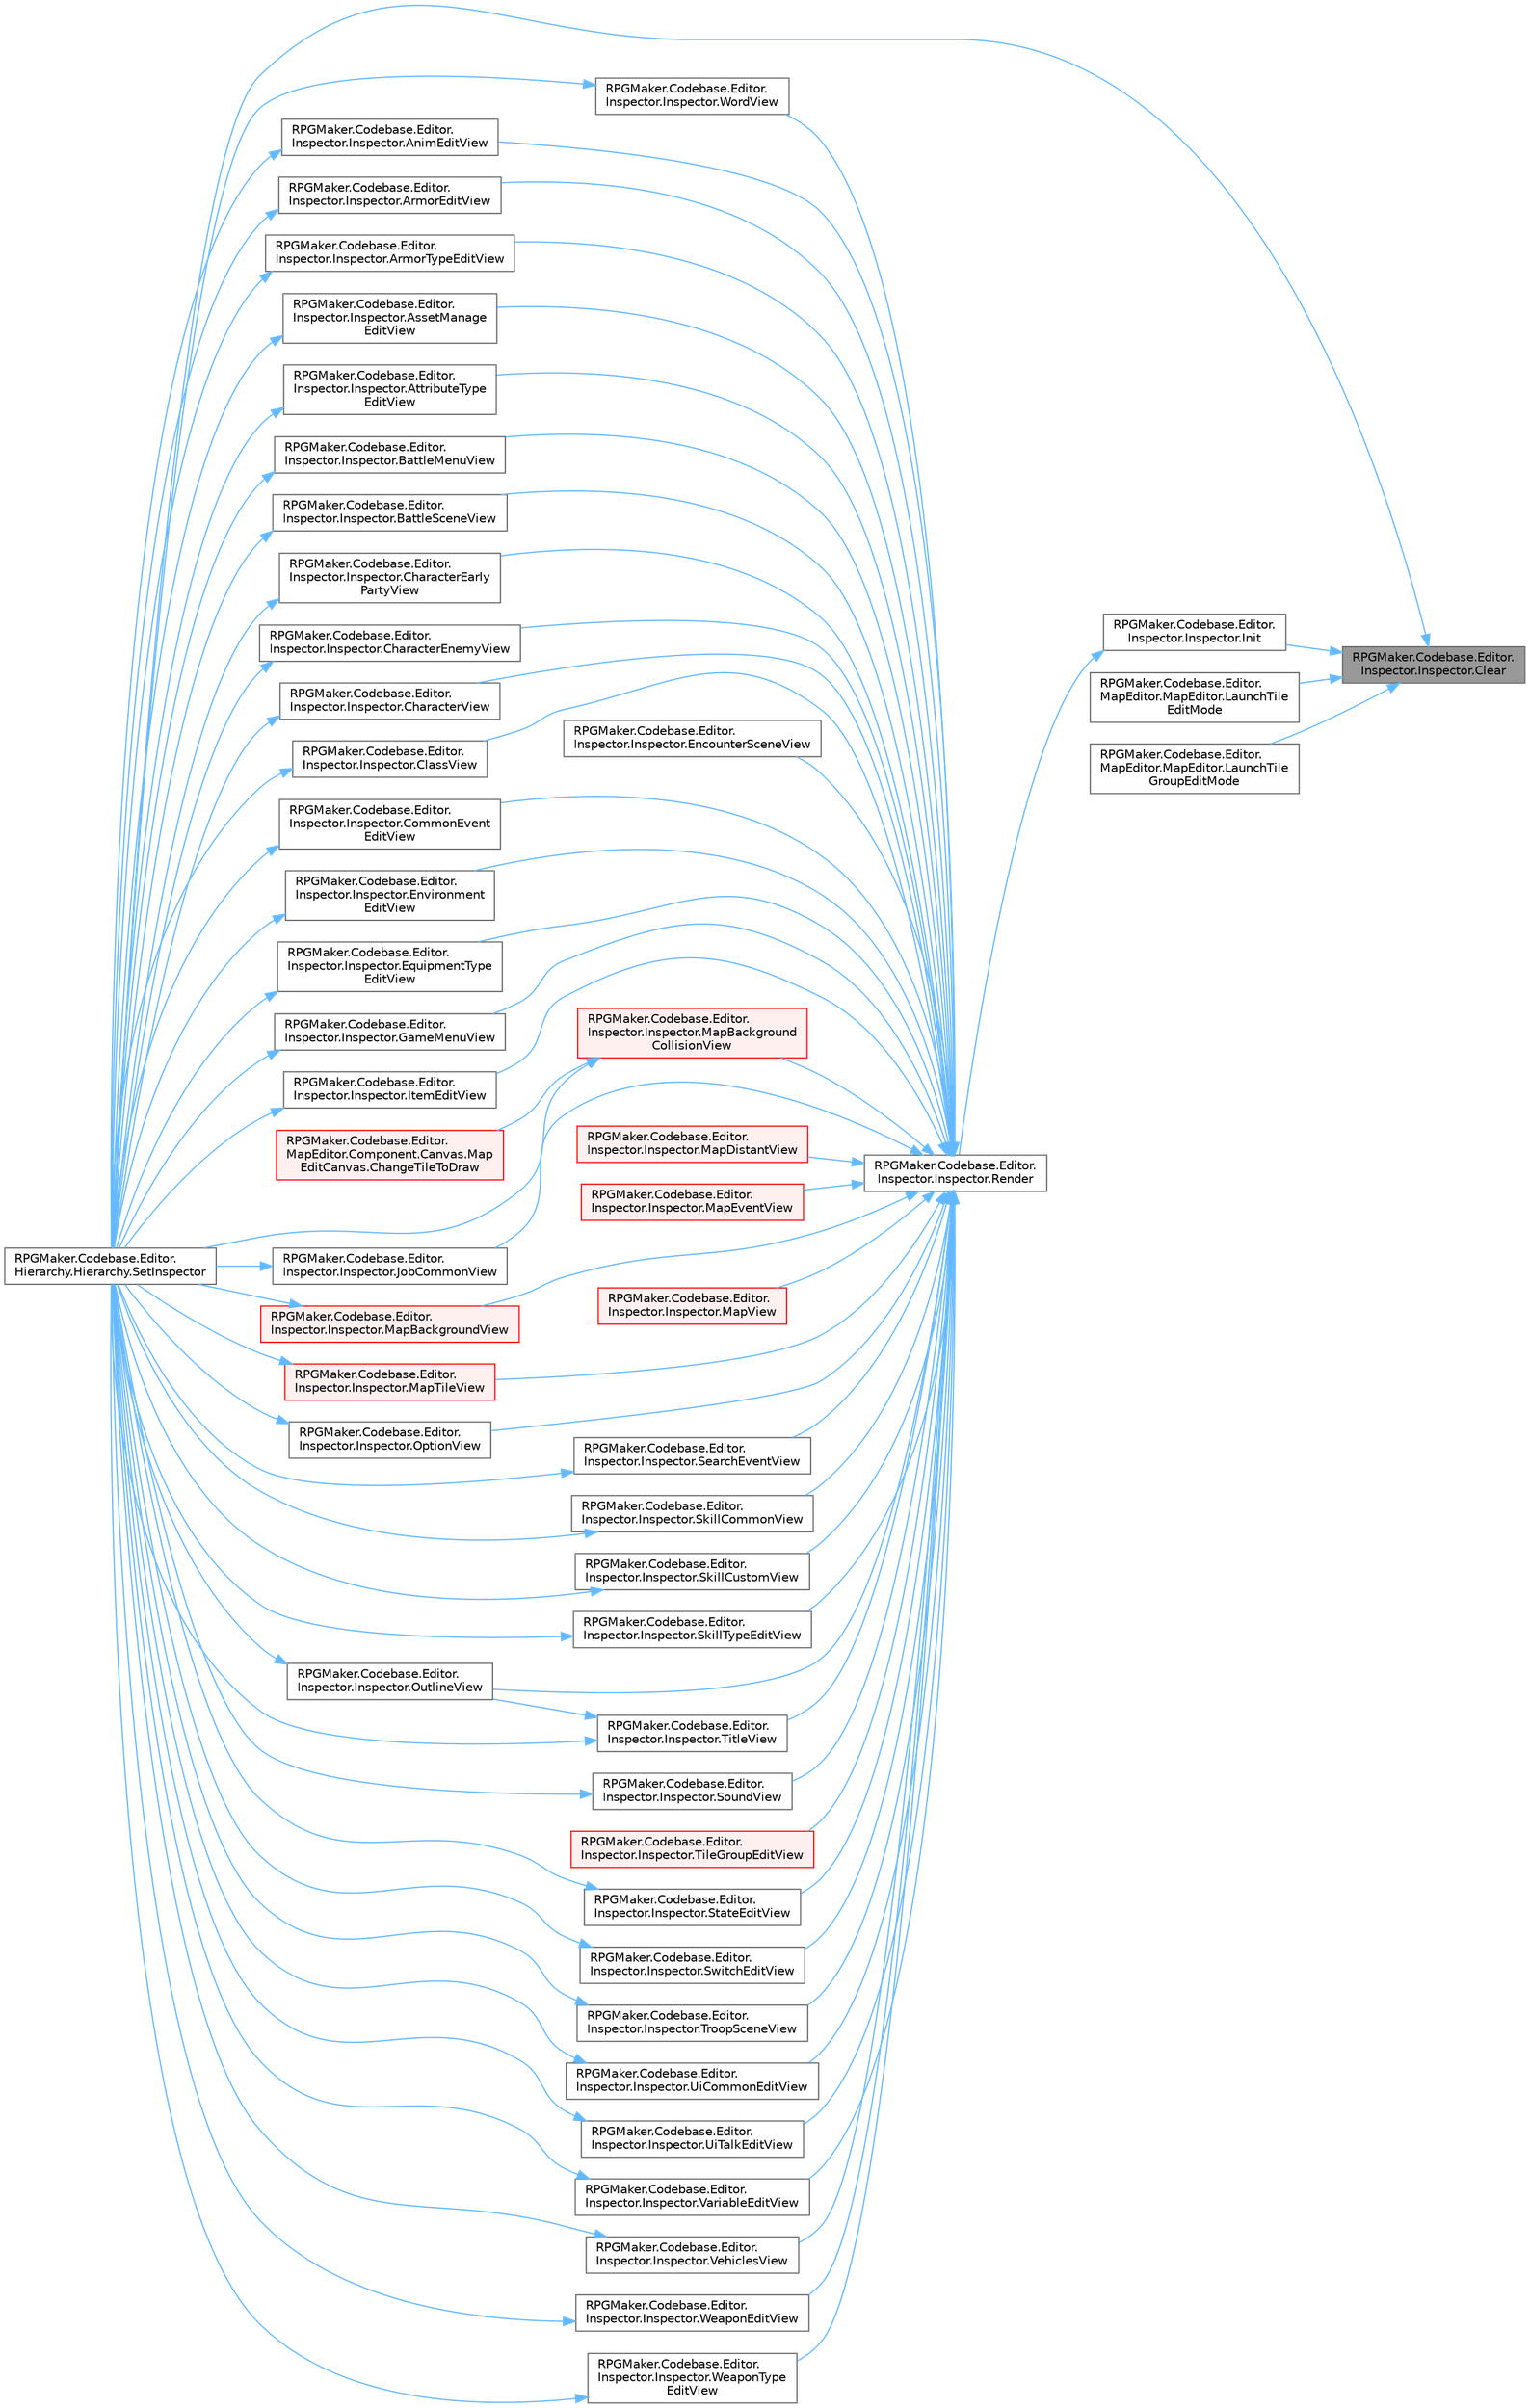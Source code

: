 digraph "RPGMaker.Codebase.Editor.Inspector.Inspector.Clear"
{
 // LATEX_PDF_SIZE
  bgcolor="transparent";
  edge [fontname=Helvetica,fontsize=10,labelfontname=Helvetica,labelfontsize=10];
  node [fontname=Helvetica,fontsize=10,shape=box,height=0.2,width=0.4];
  rankdir="RL";
  Node1 [id="Node000001",label="RPGMaker.Codebase.Editor.\lInspector.Inspector.Clear",height=0.2,width=0.4,color="gray40", fillcolor="grey60", style="filled", fontcolor="black",tooltip=" "];
  Node1 -> Node2 [id="edge1_Node000001_Node000002",dir="back",color="steelblue1",style="solid",tooltip=" "];
  Node2 [id="Node000002",label="RPGMaker.Codebase.Editor.\lInspector.Inspector.Init",height=0.2,width=0.4,color="grey40", fillcolor="white", style="filled",URL="$d4/da1/class_r_p_g_maker_1_1_codebase_1_1_editor_1_1_inspector_1_1_inspector.html#a9fd159ca00e34217c8748d03a72a95cc",tooltip=" "];
  Node2 -> Node3 [id="edge2_Node000002_Node000003",dir="back",color="steelblue1",style="solid",tooltip=" "];
  Node3 [id="Node000003",label="RPGMaker.Codebase.Editor.\lInspector.Inspector.Render",height=0.2,width=0.4,color="grey40", fillcolor="white", style="filled",URL="$d4/da1/class_r_p_g_maker_1_1_codebase_1_1_editor_1_1_inspector_1_1_inspector.html#a1b3b17d52311ea244b18b389df8c2b5c",tooltip=" "];
  Node3 -> Node4 [id="edge3_Node000003_Node000004",dir="back",color="steelblue1",style="solid",tooltip=" "];
  Node4 [id="Node000004",label="RPGMaker.Codebase.Editor.\lInspector.Inspector.AnimEditView",height=0.2,width=0.4,color="grey40", fillcolor="white", style="filled",URL="$d4/da1/class_r_p_g_maker_1_1_codebase_1_1_editor_1_1_inspector_1_1_inspector.html#a509803d12ea708cd6c392a1a0dde5493",tooltip=" "];
  Node4 -> Node5 [id="edge4_Node000004_Node000005",dir="back",color="steelblue1",style="solid",tooltip=" "];
  Node5 [id="Node000005",label="RPGMaker.Codebase.Editor.\lHierarchy.Hierarchy.SetInspector",height=0.2,width=0.4,color="grey40", fillcolor="white", style="filled",URL="$de/ddc/class_r_p_g_maker_1_1_codebase_1_1_editor_1_1_hierarchy_1_1_hierarchy.html#a2b194448f5fcca77e60d5bc10f9ddbb7",tooltip="最後に開いていたインスペクターを開く"];
  Node3 -> Node6 [id="edge5_Node000003_Node000006",dir="back",color="steelblue1",style="solid",tooltip=" "];
  Node6 [id="Node000006",label="RPGMaker.Codebase.Editor.\lInspector.Inspector.ArmorEditView",height=0.2,width=0.4,color="grey40", fillcolor="white", style="filled",URL="$d4/da1/class_r_p_g_maker_1_1_codebase_1_1_editor_1_1_inspector_1_1_inspector.html#a3ab6da823fe2ed13d304daeb3821272e",tooltip=" "];
  Node6 -> Node5 [id="edge6_Node000006_Node000005",dir="back",color="steelblue1",style="solid",tooltip=" "];
  Node3 -> Node7 [id="edge7_Node000003_Node000007",dir="back",color="steelblue1",style="solid",tooltip=" "];
  Node7 [id="Node000007",label="RPGMaker.Codebase.Editor.\lInspector.Inspector.ArmorTypeEditView",height=0.2,width=0.4,color="grey40", fillcolor="white", style="filled",URL="$d4/da1/class_r_p_g_maker_1_1_codebase_1_1_editor_1_1_inspector_1_1_inspector.html#a48e3099e97f4696aaeb5e5cdaba5f8c1",tooltip=" "];
  Node7 -> Node5 [id="edge8_Node000007_Node000005",dir="back",color="steelblue1",style="solid",tooltip=" "];
  Node3 -> Node8 [id="edge9_Node000003_Node000008",dir="back",color="steelblue1",style="solid",tooltip=" "];
  Node8 [id="Node000008",label="RPGMaker.Codebase.Editor.\lInspector.Inspector.AssetManage\lEditView",height=0.2,width=0.4,color="grey40", fillcolor="white", style="filled",URL="$d4/da1/class_r_p_g_maker_1_1_codebase_1_1_editor_1_1_inspector_1_1_inspector.html#a3a2ca73d4466015025f73e5b556e588e",tooltip=" "];
  Node8 -> Node5 [id="edge10_Node000008_Node000005",dir="back",color="steelblue1",style="solid",tooltip=" "];
  Node3 -> Node9 [id="edge11_Node000003_Node000009",dir="back",color="steelblue1",style="solid",tooltip=" "];
  Node9 [id="Node000009",label="RPGMaker.Codebase.Editor.\lInspector.Inspector.AttributeType\lEditView",height=0.2,width=0.4,color="grey40", fillcolor="white", style="filled",URL="$d4/da1/class_r_p_g_maker_1_1_codebase_1_1_editor_1_1_inspector_1_1_inspector.html#ad119e4b0ee364df256e45dfa17c20535",tooltip=" "];
  Node9 -> Node5 [id="edge12_Node000009_Node000005",dir="back",color="steelblue1",style="solid",tooltip=" "];
  Node3 -> Node10 [id="edge13_Node000003_Node000010",dir="back",color="steelblue1",style="solid",tooltip=" "];
  Node10 [id="Node000010",label="RPGMaker.Codebase.Editor.\lInspector.Inspector.BattleMenuView",height=0.2,width=0.4,color="grey40", fillcolor="white", style="filled",URL="$d4/da1/class_r_p_g_maker_1_1_codebase_1_1_editor_1_1_inspector_1_1_inspector.html#a614232ed0deee9693f69585b9ae0bdc9",tooltip=" "];
  Node10 -> Node5 [id="edge14_Node000010_Node000005",dir="back",color="steelblue1",style="solid",tooltip=" "];
  Node3 -> Node11 [id="edge15_Node000003_Node000011",dir="back",color="steelblue1",style="solid",tooltip=" "];
  Node11 [id="Node000011",label="RPGMaker.Codebase.Editor.\lInspector.Inspector.BattleSceneView",height=0.2,width=0.4,color="grey40", fillcolor="white", style="filled",URL="$d4/da1/class_r_p_g_maker_1_1_codebase_1_1_editor_1_1_inspector_1_1_inspector.html#a9cd78dfdb945bfe89d338a3367b1fc7e",tooltip=" "];
  Node11 -> Node5 [id="edge16_Node000011_Node000005",dir="back",color="steelblue1",style="solid",tooltip=" "];
  Node3 -> Node12 [id="edge17_Node000003_Node000012",dir="back",color="steelblue1",style="solid",tooltip=" "];
  Node12 [id="Node000012",label="RPGMaker.Codebase.Editor.\lInspector.Inspector.CharacterEarly\lPartyView",height=0.2,width=0.4,color="grey40", fillcolor="white", style="filled",URL="$d4/da1/class_r_p_g_maker_1_1_codebase_1_1_editor_1_1_inspector_1_1_inspector.html#a674e5f21041202fac0f21cc694ca2924",tooltip=" "];
  Node12 -> Node5 [id="edge18_Node000012_Node000005",dir="back",color="steelblue1",style="solid",tooltip=" "];
  Node3 -> Node13 [id="edge19_Node000003_Node000013",dir="back",color="steelblue1",style="solid",tooltip=" "];
  Node13 [id="Node000013",label="RPGMaker.Codebase.Editor.\lInspector.Inspector.CharacterEnemyView",height=0.2,width=0.4,color="grey40", fillcolor="white", style="filled",URL="$d4/da1/class_r_p_g_maker_1_1_codebase_1_1_editor_1_1_inspector_1_1_inspector.html#abe6773ee3ac1429960c888d7eace595c",tooltip=" "];
  Node13 -> Node5 [id="edge20_Node000013_Node000005",dir="back",color="steelblue1",style="solid",tooltip=" "];
  Node3 -> Node14 [id="edge21_Node000003_Node000014",dir="back",color="steelblue1",style="solid",tooltip=" "];
  Node14 [id="Node000014",label="RPGMaker.Codebase.Editor.\lInspector.Inspector.CharacterView",height=0.2,width=0.4,color="grey40", fillcolor="white", style="filled",URL="$d4/da1/class_r_p_g_maker_1_1_codebase_1_1_editor_1_1_inspector_1_1_inspector.html#ab0c973bd9418bebe67bb5d9d559c604d",tooltip=" "];
  Node14 -> Node5 [id="edge22_Node000014_Node000005",dir="back",color="steelblue1",style="solid",tooltip=" "];
  Node3 -> Node15 [id="edge23_Node000003_Node000015",dir="back",color="steelblue1",style="solid",tooltip=" "];
  Node15 [id="Node000015",label="RPGMaker.Codebase.Editor.\lInspector.Inspector.ClassView",height=0.2,width=0.4,color="grey40", fillcolor="white", style="filled",URL="$d4/da1/class_r_p_g_maker_1_1_codebase_1_1_editor_1_1_inspector_1_1_inspector.html#a39e069a894e537a7300f11ff97681473",tooltip=" "];
  Node15 -> Node5 [id="edge24_Node000015_Node000005",dir="back",color="steelblue1",style="solid",tooltip=" "];
  Node3 -> Node16 [id="edge25_Node000003_Node000016",dir="back",color="steelblue1",style="solid",tooltip=" "];
  Node16 [id="Node000016",label="RPGMaker.Codebase.Editor.\lInspector.Inspector.CommonEvent\lEditView",height=0.2,width=0.4,color="grey40", fillcolor="white", style="filled",URL="$d4/da1/class_r_p_g_maker_1_1_codebase_1_1_editor_1_1_inspector_1_1_inspector.html#a53ede864b0bdaa9e029c363cf66bbd6e",tooltip=" "];
  Node16 -> Node5 [id="edge26_Node000016_Node000005",dir="back",color="steelblue1",style="solid",tooltip=" "];
  Node3 -> Node17 [id="edge27_Node000003_Node000017",dir="back",color="steelblue1",style="solid",tooltip=" "];
  Node17 [id="Node000017",label="RPGMaker.Codebase.Editor.\lInspector.Inspector.EncounterSceneView",height=0.2,width=0.4,color="grey40", fillcolor="white", style="filled",URL="$d4/da1/class_r_p_g_maker_1_1_codebase_1_1_editor_1_1_inspector_1_1_inspector.html#a4d9256bf47856e3254cbac0b0372e802",tooltip=" "];
  Node3 -> Node18 [id="edge28_Node000003_Node000018",dir="back",color="steelblue1",style="solid",tooltip=" "];
  Node18 [id="Node000018",label="RPGMaker.Codebase.Editor.\lInspector.Inspector.Environment\lEditView",height=0.2,width=0.4,color="grey40", fillcolor="white", style="filled",URL="$d4/da1/class_r_p_g_maker_1_1_codebase_1_1_editor_1_1_inspector_1_1_inspector.html#a3226aea43fe60632748eefeff09bea7d",tooltip=" "];
  Node18 -> Node5 [id="edge29_Node000018_Node000005",dir="back",color="steelblue1",style="solid",tooltip=" "];
  Node3 -> Node19 [id="edge30_Node000003_Node000019",dir="back",color="steelblue1",style="solid",tooltip=" "];
  Node19 [id="Node000019",label="RPGMaker.Codebase.Editor.\lInspector.Inspector.EquipmentType\lEditView",height=0.2,width=0.4,color="grey40", fillcolor="white", style="filled",URL="$d4/da1/class_r_p_g_maker_1_1_codebase_1_1_editor_1_1_inspector_1_1_inspector.html#ad5b34605a494b767d65d00596ea46786",tooltip=" "];
  Node19 -> Node5 [id="edge31_Node000019_Node000005",dir="back",color="steelblue1",style="solid",tooltip=" "];
  Node3 -> Node20 [id="edge32_Node000003_Node000020",dir="back",color="steelblue1",style="solid",tooltip=" "];
  Node20 [id="Node000020",label="RPGMaker.Codebase.Editor.\lInspector.Inspector.GameMenuView",height=0.2,width=0.4,color="grey40", fillcolor="white", style="filled",URL="$d4/da1/class_r_p_g_maker_1_1_codebase_1_1_editor_1_1_inspector_1_1_inspector.html#aed71cbec830a9f786fbce9910e258aef",tooltip=" "];
  Node20 -> Node5 [id="edge33_Node000020_Node000005",dir="back",color="steelblue1",style="solid",tooltip=" "];
  Node3 -> Node21 [id="edge34_Node000003_Node000021",dir="back",color="steelblue1",style="solid",tooltip=" "];
  Node21 [id="Node000021",label="RPGMaker.Codebase.Editor.\lInspector.Inspector.ItemEditView",height=0.2,width=0.4,color="grey40", fillcolor="white", style="filled",URL="$d4/da1/class_r_p_g_maker_1_1_codebase_1_1_editor_1_1_inspector_1_1_inspector.html#abf699456b753a8469c5950ed2ff3e7e1",tooltip=" "];
  Node21 -> Node5 [id="edge35_Node000021_Node000005",dir="back",color="steelblue1",style="solid",tooltip=" "];
  Node3 -> Node22 [id="edge36_Node000003_Node000022",dir="back",color="steelblue1",style="solid",tooltip=" "];
  Node22 [id="Node000022",label="RPGMaker.Codebase.Editor.\lInspector.Inspector.JobCommonView",height=0.2,width=0.4,color="grey40", fillcolor="white", style="filled",URL="$d4/da1/class_r_p_g_maker_1_1_codebase_1_1_editor_1_1_inspector_1_1_inspector.html#a17ebba7595d8a8226121c245e2f61b62",tooltip=" "];
  Node22 -> Node5 [id="edge37_Node000022_Node000005",dir="back",color="steelblue1",style="solid",tooltip=" "];
  Node3 -> Node23 [id="edge38_Node000003_Node000023",dir="back",color="steelblue1",style="solid",tooltip=" "];
  Node23 [id="Node000023",label="RPGMaker.Codebase.Editor.\lInspector.Inspector.MapBackground\lCollisionView",height=0.2,width=0.4,color="red", fillcolor="#FFF0F0", style="filled",URL="$d4/da1/class_r_p_g_maker_1_1_codebase_1_1_editor_1_1_inspector_1_1_inspector.html#a201bbd9dc0211f67f49c82853e7ee361",tooltip=" "];
  Node23 -> Node24 [id="edge39_Node000023_Node000024",dir="back",color="steelblue1",style="solid",tooltip=" "];
  Node24 [id="Node000024",label="RPGMaker.Codebase.Editor.\lMapEditor.Component.Canvas.Map\lEditCanvas.ChangeTileToDraw",height=0.2,width=0.4,color="red", fillcolor="#FFF0F0", style="filled",URL="$d9/df5/class_r_p_g_maker_1_1_codebase_1_1_editor_1_1_map_editor_1_1_component_1_1_canvas_1_1_map_edit_canvas.html#aedcf06463eef42945c47ca555e1a8a58",tooltip="描画タイルを変更"];
  Node23 -> Node5 [id="edge40_Node000023_Node000005",dir="back",color="steelblue1",style="solid",tooltip=" "];
  Node3 -> Node45 [id="edge41_Node000003_Node000045",dir="back",color="steelblue1",style="solid",tooltip=" "];
  Node45 [id="Node000045",label="RPGMaker.Codebase.Editor.\lInspector.Inspector.MapBackgroundView",height=0.2,width=0.4,color="red", fillcolor="#FFF0F0", style="filled",URL="$d4/da1/class_r_p_g_maker_1_1_codebase_1_1_editor_1_1_inspector_1_1_inspector.html#a621412cc59b6ebaa5359b2b76d0f6864",tooltip=" "];
  Node45 -> Node5 [id="edge42_Node000045_Node000005",dir="back",color="steelblue1",style="solid",tooltip=" "];
  Node3 -> Node56 [id="edge43_Node000003_Node000056",dir="back",color="steelblue1",style="solid",tooltip=" "];
  Node56 [id="Node000056",label="RPGMaker.Codebase.Editor.\lInspector.Inspector.MapDistantView",height=0.2,width=0.4,color="red", fillcolor="#FFF0F0", style="filled",URL="$d4/da1/class_r_p_g_maker_1_1_codebase_1_1_editor_1_1_inspector_1_1_inspector.html#aed9d807460f34277c7b312c61b9bbb70",tooltip=" "];
  Node3 -> Node66 [id="edge44_Node000003_Node000066",dir="back",color="steelblue1",style="solid",tooltip=" "];
  Node66 [id="Node000066",label="RPGMaker.Codebase.Editor.\lInspector.Inspector.MapEventView",height=0.2,width=0.4,color="red", fillcolor="#FFF0F0", style="filled",URL="$d4/da1/class_r_p_g_maker_1_1_codebase_1_1_editor_1_1_inspector_1_1_inspector.html#aad26b0f997bcd7d0aafe246f7eaa9e53",tooltip=" "];
  Node3 -> Node115 [id="edge45_Node000003_Node000115",dir="back",color="steelblue1",style="solid",tooltip=" "];
  Node115 [id="Node000115",label="RPGMaker.Codebase.Editor.\lInspector.Inspector.MapTileView",height=0.2,width=0.4,color="red", fillcolor="#FFF0F0", style="filled",URL="$d4/da1/class_r_p_g_maker_1_1_codebase_1_1_editor_1_1_inspector_1_1_inspector.html#affc84a7f07d5d889984772344956bbca",tooltip=" "];
  Node115 -> Node5 [id="edge46_Node000115_Node000005",dir="back",color="steelblue1",style="solid",tooltip=" "];
  Node3 -> Node125 [id="edge47_Node000003_Node000125",dir="back",color="steelblue1",style="solid",tooltip=" "];
  Node125 [id="Node000125",label="RPGMaker.Codebase.Editor.\lInspector.Inspector.MapView",height=0.2,width=0.4,color="red", fillcolor="#FFF0F0", style="filled",URL="$d4/da1/class_r_p_g_maker_1_1_codebase_1_1_editor_1_1_inspector_1_1_inspector.html#a8005f4e28e0c9d46a665d6a5e98b38c2",tooltip=" "];
  Node3 -> Node129 [id="edge48_Node000003_Node000129",dir="back",color="steelblue1",style="solid",tooltip=" "];
  Node129 [id="Node000129",label="RPGMaker.Codebase.Editor.\lInspector.Inspector.OptionView",height=0.2,width=0.4,color="grey40", fillcolor="white", style="filled",URL="$d4/da1/class_r_p_g_maker_1_1_codebase_1_1_editor_1_1_inspector_1_1_inspector.html#a68036c14ae72854d61da340e9e96583c",tooltip=" "];
  Node129 -> Node5 [id="edge49_Node000129_Node000005",dir="back",color="steelblue1",style="solid",tooltip=" "];
  Node3 -> Node130 [id="edge50_Node000003_Node000130",dir="back",color="steelblue1",style="solid",tooltip=" "];
  Node130 [id="Node000130",label="RPGMaker.Codebase.Editor.\lInspector.Inspector.OutlineView",height=0.2,width=0.4,color="grey40", fillcolor="white", style="filled",URL="$d4/da1/class_r_p_g_maker_1_1_codebase_1_1_editor_1_1_inspector_1_1_inspector.html#a21d75e9e3be7dcb4380a198daa9d2409",tooltip=" "];
  Node130 -> Node5 [id="edge51_Node000130_Node000005",dir="back",color="steelblue1",style="solid",tooltip=" "];
  Node3 -> Node131 [id="edge52_Node000003_Node000131",dir="back",color="steelblue1",style="solid",tooltip=" "];
  Node131 [id="Node000131",label="RPGMaker.Codebase.Editor.\lInspector.Inspector.SearchEventView",height=0.2,width=0.4,color="grey40", fillcolor="white", style="filled",URL="$d4/da1/class_r_p_g_maker_1_1_codebase_1_1_editor_1_1_inspector_1_1_inspector.html#a5d8b8792e24906fbae105d5379abbd77",tooltip=" "];
  Node131 -> Node5 [id="edge53_Node000131_Node000005",dir="back",color="steelblue1",style="solid",tooltip=" "];
  Node3 -> Node132 [id="edge54_Node000003_Node000132",dir="back",color="steelblue1",style="solid",tooltip=" "];
  Node132 [id="Node000132",label="RPGMaker.Codebase.Editor.\lInspector.Inspector.SkillCommonView",height=0.2,width=0.4,color="grey40", fillcolor="white", style="filled",URL="$d4/da1/class_r_p_g_maker_1_1_codebase_1_1_editor_1_1_inspector_1_1_inspector.html#ac8da7bd7a93e67fac7122aea59281522",tooltip=" "];
  Node132 -> Node5 [id="edge55_Node000132_Node000005",dir="back",color="steelblue1",style="solid",tooltip=" "];
  Node3 -> Node133 [id="edge56_Node000003_Node000133",dir="back",color="steelblue1",style="solid",tooltip=" "];
  Node133 [id="Node000133",label="RPGMaker.Codebase.Editor.\lInspector.Inspector.SkillCustomView",height=0.2,width=0.4,color="grey40", fillcolor="white", style="filled",URL="$d4/da1/class_r_p_g_maker_1_1_codebase_1_1_editor_1_1_inspector_1_1_inspector.html#a5f54a55b7fa66d9c1b9aafaad7fc1e7c",tooltip=" "];
  Node133 -> Node5 [id="edge57_Node000133_Node000005",dir="back",color="steelblue1",style="solid",tooltip=" "];
  Node3 -> Node134 [id="edge58_Node000003_Node000134",dir="back",color="steelblue1",style="solid",tooltip=" "];
  Node134 [id="Node000134",label="RPGMaker.Codebase.Editor.\lInspector.Inspector.SkillTypeEditView",height=0.2,width=0.4,color="grey40", fillcolor="white", style="filled",URL="$d4/da1/class_r_p_g_maker_1_1_codebase_1_1_editor_1_1_inspector_1_1_inspector.html#ada38cf9f60055e2f4384dde55d8bfa2a",tooltip=" "];
  Node134 -> Node5 [id="edge59_Node000134_Node000005",dir="back",color="steelblue1",style="solid",tooltip=" "];
  Node3 -> Node135 [id="edge60_Node000003_Node000135",dir="back",color="steelblue1",style="solid",tooltip=" "];
  Node135 [id="Node000135",label="RPGMaker.Codebase.Editor.\lInspector.Inspector.SoundView",height=0.2,width=0.4,color="grey40", fillcolor="white", style="filled",URL="$d4/da1/class_r_p_g_maker_1_1_codebase_1_1_editor_1_1_inspector_1_1_inspector.html#a9515668d18b61ddd4c19f6c6b79067c8",tooltip=" "];
  Node135 -> Node5 [id="edge61_Node000135_Node000005",dir="back",color="steelblue1",style="solid",tooltip=" "];
  Node3 -> Node136 [id="edge62_Node000003_Node000136",dir="back",color="steelblue1",style="solid",tooltip=" "];
  Node136 [id="Node000136",label="RPGMaker.Codebase.Editor.\lInspector.Inspector.StateEditView",height=0.2,width=0.4,color="grey40", fillcolor="white", style="filled",URL="$d4/da1/class_r_p_g_maker_1_1_codebase_1_1_editor_1_1_inspector_1_1_inspector.html#ae2ca5f04daa47a9d4943b8ef090ae384",tooltip=" "];
  Node136 -> Node5 [id="edge63_Node000136_Node000005",dir="back",color="steelblue1",style="solid",tooltip=" "];
  Node3 -> Node137 [id="edge64_Node000003_Node000137",dir="back",color="steelblue1",style="solid",tooltip=" "];
  Node137 [id="Node000137",label="RPGMaker.Codebase.Editor.\lInspector.Inspector.SwitchEditView",height=0.2,width=0.4,color="grey40", fillcolor="white", style="filled",URL="$d4/da1/class_r_p_g_maker_1_1_codebase_1_1_editor_1_1_inspector_1_1_inspector.html#a52defc8e690a5852df045ff1faf60276",tooltip=" "];
  Node137 -> Node5 [id="edge65_Node000137_Node000005",dir="back",color="steelblue1",style="solid",tooltip=" "];
  Node3 -> Node138 [id="edge66_Node000003_Node000138",dir="back",color="steelblue1",style="solid",tooltip=" "];
  Node138 [id="Node000138",label="RPGMaker.Codebase.Editor.\lInspector.Inspector.TileGroupEditView",height=0.2,width=0.4,color="red", fillcolor="#FFF0F0", style="filled",URL="$d4/da1/class_r_p_g_maker_1_1_codebase_1_1_editor_1_1_inspector_1_1_inspector.html#a64790b8a4b011bd3da4e804665d7eba1",tooltip=" "];
  Node3 -> Node139 [id="edge67_Node000003_Node000139",dir="back",color="steelblue1",style="solid",tooltip=" "];
  Node139 [id="Node000139",label="RPGMaker.Codebase.Editor.\lInspector.Inspector.TitleView",height=0.2,width=0.4,color="grey40", fillcolor="white", style="filled",URL="$d4/da1/class_r_p_g_maker_1_1_codebase_1_1_editor_1_1_inspector_1_1_inspector.html#a3ad433319bb7d6cc748598a2add29908",tooltip=" "];
  Node139 -> Node130 [id="edge68_Node000139_Node000130",dir="back",color="steelblue1",style="solid",tooltip=" "];
  Node139 -> Node5 [id="edge69_Node000139_Node000005",dir="back",color="steelblue1",style="solid",tooltip=" "];
  Node3 -> Node140 [id="edge70_Node000003_Node000140",dir="back",color="steelblue1",style="solid",tooltip=" "];
  Node140 [id="Node000140",label="RPGMaker.Codebase.Editor.\lInspector.Inspector.TroopSceneView",height=0.2,width=0.4,color="grey40", fillcolor="white", style="filled",URL="$d4/da1/class_r_p_g_maker_1_1_codebase_1_1_editor_1_1_inspector_1_1_inspector.html#a7c3ae500037c797033630d28f53e46d3",tooltip=" "];
  Node140 -> Node5 [id="edge71_Node000140_Node000005",dir="back",color="steelblue1",style="solid",tooltip=" "];
  Node3 -> Node141 [id="edge72_Node000003_Node000141",dir="back",color="steelblue1",style="solid",tooltip=" "];
  Node141 [id="Node000141",label="RPGMaker.Codebase.Editor.\lInspector.Inspector.UiCommonEditView",height=0.2,width=0.4,color="grey40", fillcolor="white", style="filled",URL="$d4/da1/class_r_p_g_maker_1_1_codebase_1_1_editor_1_1_inspector_1_1_inspector.html#a4133308ecc27273f25b4616249bcb5d7",tooltip=" "];
  Node141 -> Node5 [id="edge73_Node000141_Node000005",dir="back",color="steelblue1",style="solid",tooltip=" "];
  Node3 -> Node142 [id="edge74_Node000003_Node000142",dir="back",color="steelblue1",style="solid",tooltip=" "];
  Node142 [id="Node000142",label="RPGMaker.Codebase.Editor.\lInspector.Inspector.UiTalkEditView",height=0.2,width=0.4,color="grey40", fillcolor="white", style="filled",URL="$d4/da1/class_r_p_g_maker_1_1_codebase_1_1_editor_1_1_inspector_1_1_inspector.html#ac560a5c47f156b953d643cf9c3e5c42d",tooltip=" "];
  Node142 -> Node5 [id="edge75_Node000142_Node000005",dir="back",color="steelblue1",style="solid",tooltip=" "];
  Node3 -> Node143 [id="edge76_Node000003_Node000143",dir="back",color="steelblue1",style="solid",tooltip=" "];
  Node143 [id="Node000143",label="RPGMaker.Codebase.Editor.\lInspector.Inspector.VariableEditView",height=0.2,width=0.4,color="grey40", fillcolor="white", style="filled",URL="$d4/da1/class_r_p_g_maker_1_1_codebase_1_1_editor_1_1_inspector_1_1_inspector.html#aaf5065a2c47e837ba4211a5f479f0eae",tooltip=" "];
  Node143 -> Node5 [id="edge77_Node000143_Node000005",dir="back",color="steelblue1",style="solid",tooltip=" "];
  Node3 -> Node144 [id="edge78_Node000003_Node000144",dir="back",color="steelblue1",style="solid",tooltip=" "];
  Node144 [id="Node000144",label="RPGMaker.Codebase.Editor.\lInspector.Inspector.VehiclesView",height=0.2,width=0.4,color="grey40", fillcolor="white", style="filled",URL="$d4/da1/class_r_p_g_maker_1_1_codebase_1_1_editor_1_1_inspector_1_1_inspector.html#a58651d0c88712171215802e2f8334eb2",tooltip=" "];
  Node144 -> Node5 [id="edge79_Node000144_Node000005",dir="back",color="steelblue1",style="solid",tooltip=" "];
  Node3 -> Node145 [id="edge80_Node000003_Node000145",dir="back",color="steelblue1",style="solid",tooltip=" "];
  Node145 [id="Node000145",label="RPGMaker.Codebase.Editor.\lInspector.Inspector.WeaponEditView",height=0.2,width=0.4,color="grey40", fillcolor="white", style="filled",URL="$d4/da1/class_r_p_g_maker_1_1_codebase_1_1_editor_1_1_inspector_1_1_inspector.html#a7e4f81564a268c6a7b0b3c53cd06790f",tooltip=" "];
  Node145 -> Node5 [id="edge81_Node000145_Node000005",dir="back",color="steelblue1",style="solid",tooltip=" "];
  Node3 -> Node146 [id="edge82_Node000003_Node000146",dir="back",color="steelblue1",style="solid",tooltip=" "];
  Node146 [id="Node000146",label="RPGMaker.Codebase.Editor.\lInspector.Inspector.WeaponType\lEditView",height=0.2,width=0.4,color="grey40", fillcolor="white", style="filled",URL="$d4/da1/class_r_p_g_maker_1_1_codebase_1_1_editor_1_1_inspector_1_1_inspector.html#a8909a426977639ad67fadca1b238dbfe",tooltip=" "];
  Node146 -> Node5 [id="edge83_Node000146_Node000005",dir="back",color="steelblue1",style="solid",tooltip=" "];
  Node3 -> Node147 [id="edge84_Node000003_Node000147",dir="back",color="steelblue1",style="solid",tooltip=" "];
  Node147 [id="Node000147",label="RPGMaker.Codebase.Editor.\lInspector.Inspector.WordView",height=0.2,width=0.4,color="grey40", fillcolor="white", style="filled",URL="$d4/da1/class_r_p_g_maker_1_1_codebase_1_1_editor_1_1_inspector_1_1_inspector.html#af7f3ca698d689f682f838cb548c69514",tooltip=" "];
  Node147 -> Node5 [id="edge85_Node000147_Node000005",dir="back",color="steelblue1",style="solid",tooltip=" "];
  Node1 -> Node123 [id="edge86_Node000001_Node000123",dir="back",color="steelblue1",style="solid",tooltip=" "];
  Node123 [id="Node000123",label="RPGMaker.Codebase.Editor.\lMapEditor.MapEditor.LaunchTile\lEditMode",height=0.2,width=0.4,color="grey40", fillcolor="white", style="filled",URL="$d1/d2d/class_r_p_g_maker_1_1_codebase_1_1_editor_1_1_map_editor_1_1_map_editor.html#aa5d71e6b7bfaeebf2292155af7110a9b",tooltip="タイル編集モードに切り替え"];
  Node1 -> Node118 [id="edge87_Node000001_Node000118",dir="back",color="steelblue1",style="solid",tooltip=" "];
  Node118 [id="Node000118",label="RPGMaker.Codebase.Editor.\lMapEditor.MapEditor.LaunchTile\lGroupEditMode",height=0.2,width=0.4,color="grey40", fillcolor="white", style="filled",URL="$d1/d2d/class_r_p_g_maker_1_1_codebase_1_1_editor_1_1_map_editor_1_1_map_editor.html#a9c4ebe5b49203325b025d4f654116459",tooltip="タイルグループ編集モードに切り替え"];
  Node1 -> Node5 [id="edge88_Node000001_Node000005",dir="back",color="steelblue1",style="solid",tooltip=" "];
}
